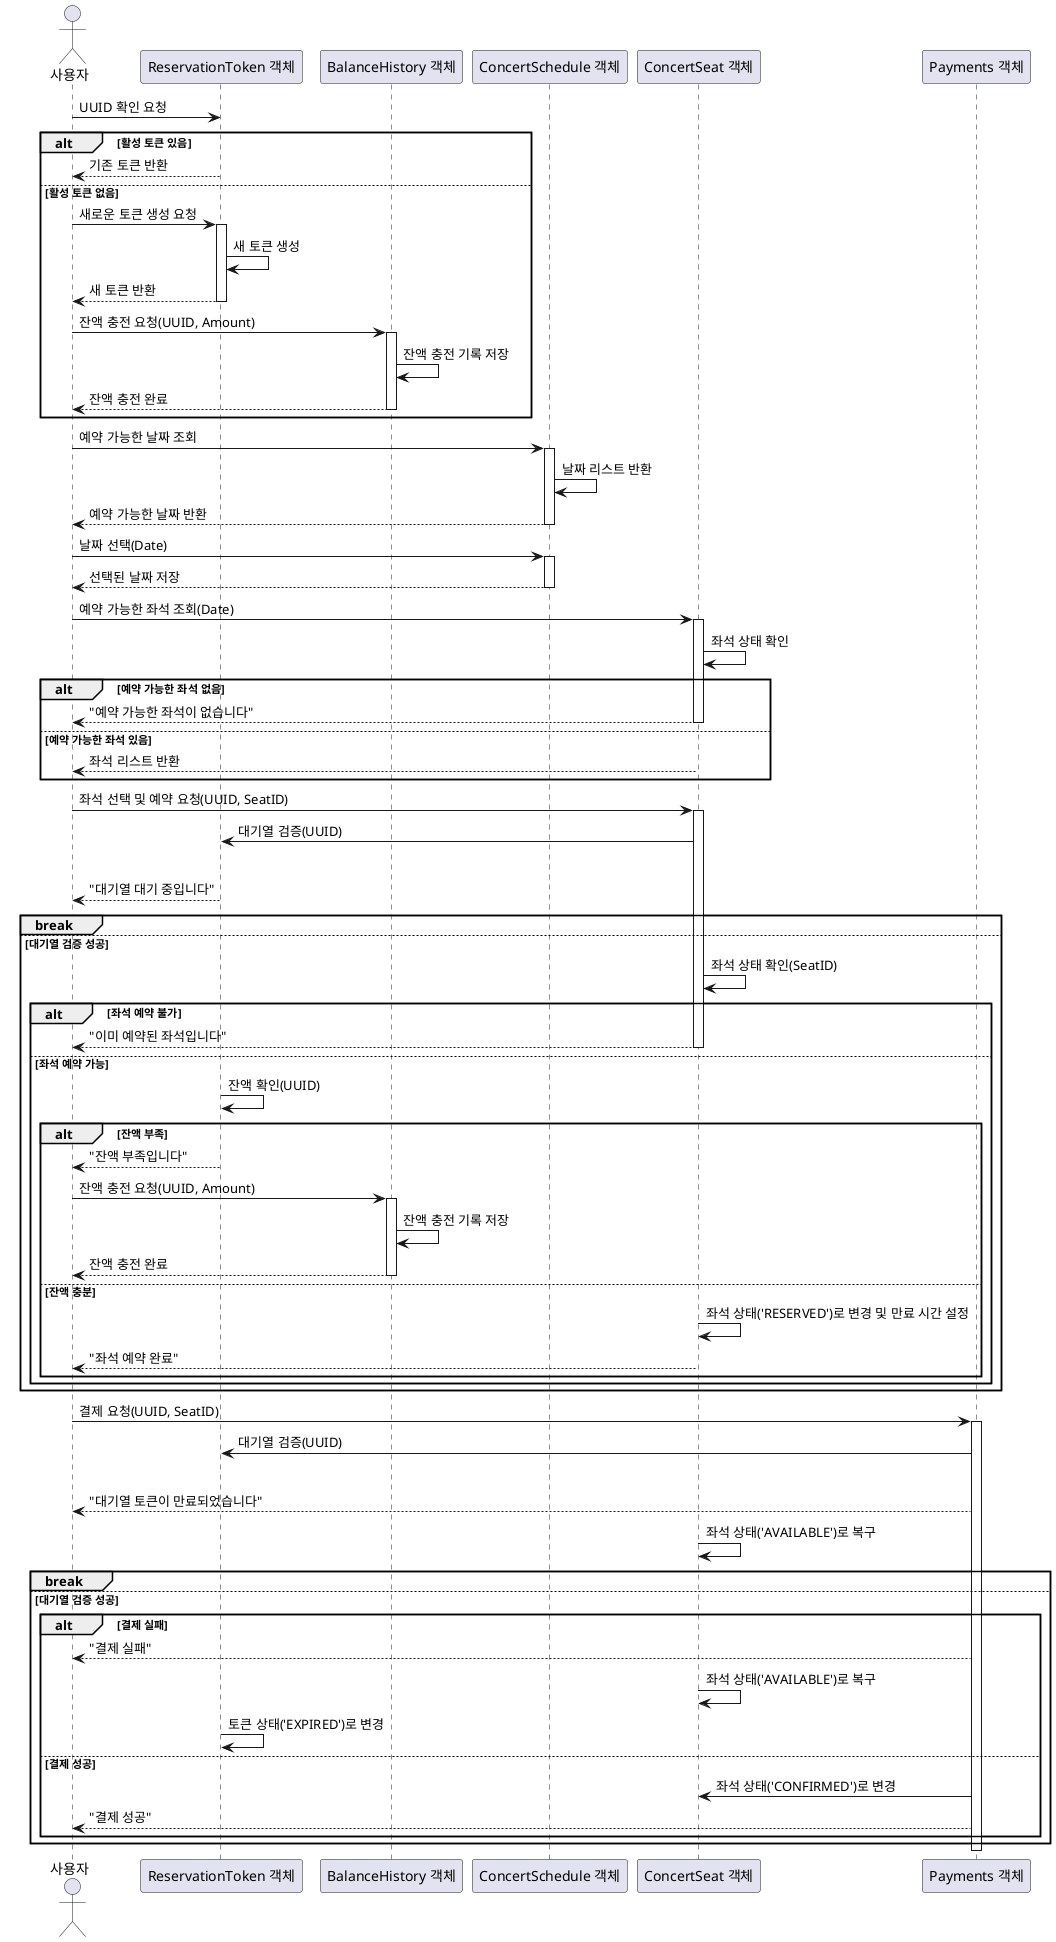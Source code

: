 @startuml
actor 사용자
participant "ReservationToken 객체" as Token
participant "BalanceHistory 객체" as History
participant "ConcertSchedule 객체" as Schedule
participant "ConcertSeat 객체" as Seat
participant "Payments 객체" as Payments

사용자 -> Token: UUID 확인 요청
alt 활성 토큰 있음
    Token --> 사용자: 기존 토큰 반환
else 활성 토큰 없음
    사용자 -> Token: 새로운 토큰 생성 요청
    activate Token
    Token -> Token: 새 토큰 생성
    Token --> 사용자: 새 토큰 반환
    deactivate Token
    사용자 -> History: 잔액 충전 요청(UUID, Amount)
    activate History
    History -> History: 잔액 충전 기록 저장
    History --> 사용자: 잔액 충전 완료
    deactivate History
end

사용자 -> Schedule: 예약 가능한 날짜 조회
activate Schedule
Schedule -> Schedule: 날짜 리스트 반환
Schedule --> 사용자: 예약 가능한 날짜 반환
deactivate Schedule

사용자 -> Schedule: 날짜 선택(Date)
activate Schedule
Schedule --> 사용자: 선택된 날짜 저장
deactivate Schedule

사용자 -> Seat: 예약 가능한 좌석 조회(Date)
activate Seat
Seat -> Seat: 좌석 상태 확인
alt 예약 가능한 좌석 없음
    Seat --> 사용자: "예약 가능한 좌석이 없습니다"
    deactivate Seat
else 예약 가능한 좌석 있음
    Seat --> 사용자: 좌석 리스트 반환
    deactivate Seat
end

사용자 -> Seat: 좌석 선택 및 예약 요청(UUID, SeatID)
activate Seat
Seat -> Token: 대기열 검증(UUID)
alt 대기열 검증 실패
    Token --> 사용자: "대기열 대기 중입니다"
    break
else 대기열 검증 성공
    Seat -> Seat: 좌석 상태 확인(SeatID)
    alt 좌석 예약 불가
        Seat --> 사용자: "이미 예약된 좌석입니다"
        deactivate Seat
    else 좌석 예약 가능
        Token -> Token: 잔액 확인(UUID)
        alt 잔액 부족
            Token --> 사용자: "잔액 부족입니다"
            deactivate Seat
            사용자 -> History: 잔액 충전 요청(UUID, Amount)
            activate History
            History -> History: 잔액 충전 기록 저장
            History --> 사용자: 잔액 충전 완료
            deactivate History
        else 잔액 충분
            Seat -> Seat: 좌석 상태('RESERVED')로 변경 및 만료 시간 설정
            Seat --> 사용자: "좌석 예약 완료"
        end
        deactivate Seat
    end
end

사용자 -> Payments: 결제 요청(UUID, SeatID)
activate Payments
Payments -> Token: 대기열 검증(UUID)
alt 대기열 검증 실패
    Payments --> 사용자: "대기열 토큰이 만료되었습니다"
    Seat -> Seat: 좌석 상태('AVAILABLE')로 복구
    break
else 대기열 검증 성공
    alt 결제 실패
        Payments --> 사용자: "결제 실패"
        Seat -> Seat: 좌석 상태('AVAILABLE')로 복구
        Token -> Token: 토큰 상태('EXPIRED')로 변경
    else 결제 성공
        Payments -> Seat: 좌석 상태('CONFIRMED')로 변경
        Payments --> 사용자: "결제 성공"
    end
end
deactivate Payments
@enduml
